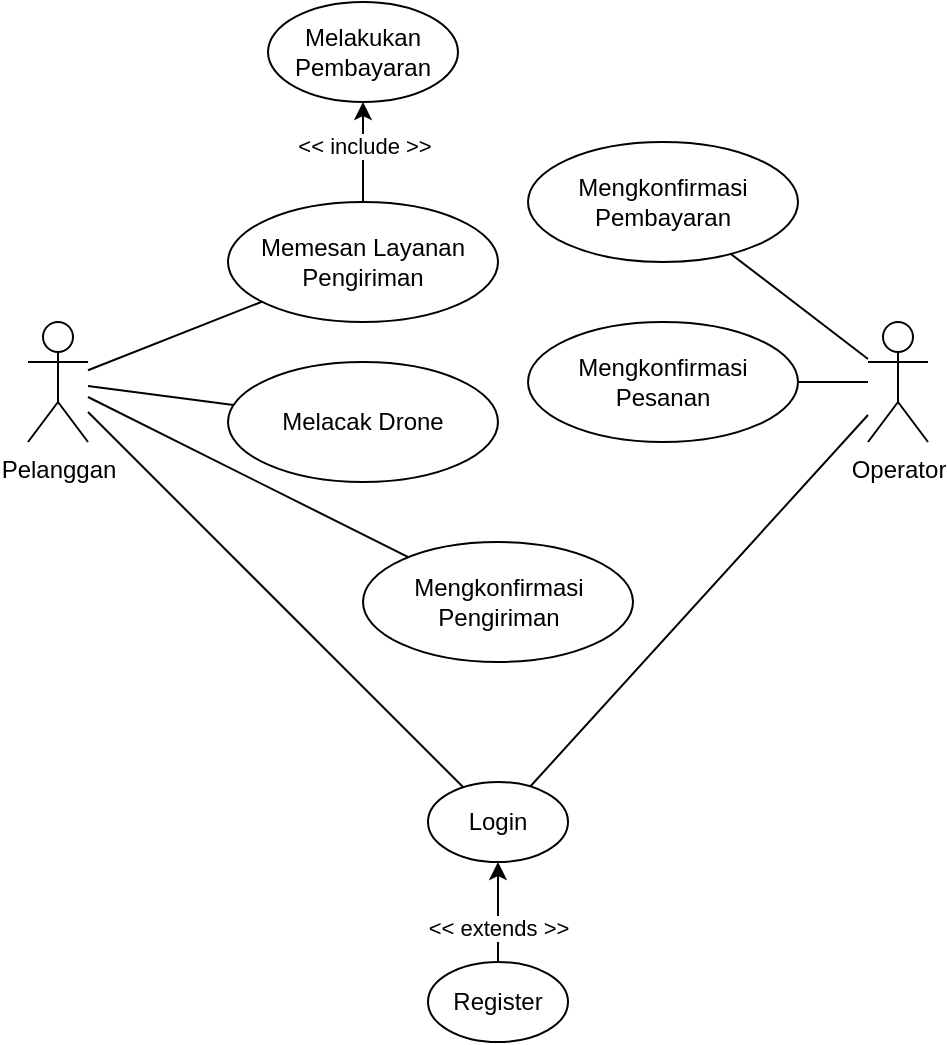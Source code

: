 <mxfile version="16.6.2" type="github">
  <diagram id="SY8f2uYRqJq_rNVQCiKN" name="Page-1">
    <mxGraphModel dx="981" dy="526" grid="1" gridSize="10" guides="1" tooltips="1" connect="1" arrows="1" fold="1" page="1" pageScale="1" pageWidth="850" pageHeight="1100" math="0" shadow="0">
      <root>
        <mxCell id="0" />
        <mxCell id="1" parent="0" />
        <mxCell id="3LM4pGPZjDS5GaEgwwwL-1" value="Pelanggan" style="shape=umlActor;verticalLabelPosition=bottom;verticalAlign=top;html=1;outlineConnect=0;" parent="1" vertex="1">
          <mxGeometry x="220" y="210" width="30" height="60" as="geometry" />
        </mxCell>
        <mxCell id="csZBV8AWnxr3gsY2NxTA-1" value="Operator" style="shape=umlActor;verticalLabelPosition=bottom;verticalAlign=top;html=1;outlineConnect=0;" vertex="1" parent="1">
          <mxGeometry x="640" y="210" width="30" height="60" as="geometry" />
        </mxCell>
        <mxCell id="csZBV8AWnxr3gsY2NxTA-3" value="Memesan Layanan Pengiriman" style="ellipse;whiteSpace=wrap;html=1;" vertex="1" parent="1">
          <mxGeometry x="320" y="150" width="135" height="60" as="geometry" />
        </mxCell>
        <mxCell id="csZBV8AWnxr3gsY2NxTA-4" value="Login" style="ellipse;whiteSpace=wrap;html=1;" vertex="1" parent="1">
          <mxGeometry x="420" y="440" width="70" height="40" as="geometry" />
        </mxCell>
        <mxCell id="csZBV8AWnxr3gsY2NxTA-6" value="Register" style="ellipse;whiteSpace=wrap;html=1;" vertex="1" parent="1">
          <mxGeometry x="420" y="530" width="70" height="40" as="geometry" />
        </mxCell>
        <mxCell id="csZBV8AWnxr3gsY2NxTA-7" value="" style="endArrow=classic;html=1;rounded=0;exitX=0.5;exitY=0;exitDx=0;exitDy=0;" edge="1" parent="1" source="csZBV8AWnxr3gsY2NxTA-6" target="csZBV8AWnxr3gsY2NxTA-4">
          <mxGeometry width="50" height="50" relative="1" as="geometry">
            <mxPoint x="420" y="490" as="sourcePoint" />
            <mxPoint x="470" y="440" as="targetPoint" />
          </mxGeometry>
        </mxCell>
        <mxCell id="csZBV8AWnxr3gsY2NxTA-8" value="&amp;lt;&amp;lt; extends &amp;gt;&amp;gt;" style="edgeLabel;html=1;align=center;verticalAlign=middle;resizable=0;points=[];" vertex="1" connectable="0" parent="csZBV8AWnxr3gsY2NxTA-7">
          <mxGeometry x="0.457" y="3" relative="1" as="geometry">
            <mxPoint x="3" y="19" as="offset" />
          </mxGeometry>
        </mxCell>
        <mxCell id="csZBV8AWnxr3gsY2NxTA-10" value="" style="endArrow=none;html=1;rounded=0;" edge="1" parent="1" source="csZBV8AWnxr3gsY2NxTA-4" target="3LM4pGPZjDS5GaEgwwwL-1">
          <mxGeometry width="50" height="50" relative="1" as="geometry">
            <mxPoint x="420" y="410" as="sourcePoint" />
            <mxPoint x="470" y="360" as="targetPoint" />
          </mxGeometry>
        </mxCell>
        <mxCell id="csZBV8AWnxr3gsY2NxTA-11" value="" style="endArrow=none;html=1;rounded=0;" edge="1" parent="1" source="csZBV8AWnxr3gsY2NxTA-4" target="csZBV8AWnxr3gsY2NxTA-1">
          <mxGeometry width="50" height="50" relative="1" as="geometry">
            <mxPoint x="415.734" y="353.303" as="sourcePoint" />
            <mxPoint x="300" y="253" as="targetPoint" />
          </mxGeometry>
        </mxCell>
        <mxCell id="csZBV8AWnxr3gsY2NxTA-12" value="" style="endArrow=none;html=1;rounded=0;" edge="1" parent="1" source="csZBV8AWnxr3gsY2NxTA-3" target="3LM4pGPZjDS5GaEgwwwL-1">
          <mxGeometry width="50" height="50" relative="1" as="geometry">
            <mxPoint x="443.236" y="354.337" as="sourcePoint" />
            <mxPoint x="300" y="250.833" as="targetPoint" />
          </mxGeometry>
        </mxCell>
        <mxCell id="csZBV8AWnxr3gsY2NxTA-13" value="Mengkonfirmasi Pesanan" style="ellipse;whiteSpace=wrap;html=1;" vertex="1" parent="1">
          <mxGeometry x="470" y="210" width="135" height="60" as="geometry" />
        </mxCell>
        <mxCell id="csZBV8AWnxr3gsY2NxTA-15" value="Melakukan Pembayaran" style="ellipse;whiteSpace=wrap;html=1;" vertex="1" parent="1">
          <mxGeometry x="340" y="50" width="95" height="50" as="geometry" />
        </mxCell>
        <mxCell id="csZBV8AWnxr3gsY2NxTA-17" value="" style="endArrow=classic;html=1;rounded=0;" edge="1" parent="1" source="csZBV8AWnxr3gsY2NxTA-3" target="csZBV8AWnxr3gsY2NxTA-15">
          <mxGeometry width="50" height="50" relative="1" as="geometry">
            <mxPoint x="470" y="550" as="sourcePoint" />
            <mxPoint x="470" y="500.0" as="targetPoint" />
          </mxGeometry>
        </mxCell>
        <mxCell id="csZBV8AWnxr3gsY2NxTA-18" value="&amp;lt;&amp;lt; include &amp;gt;&amp;gt;" style="edgeLabel;html=1;align=center;verticalAlign=middle;resizable=0;points=[];" vertex="1" connectable="0" parent="csZBV8AWnxr3gsY2NxTA-17">
          <mxGeometry x="0.457" y="3" relative="1" as="geometry">
            <mxPoint x="3" y="8" as="offset" />
          </mxGeometry>
        </mxCell>
        <mxCell id="csZBV8AWnxr3gsY2NxTA-19" value="" style="endArrow=none;html=1;rounded=0;" edge="1" parent="1" source="csZBV8AWnxr3gsY2NxTA-20" target="3LM4pGPZjDS5GaEgwwwL-1">
          <mxGeometry width="50" height="50" relative="1" as="geometry">
            <mxPoint x="390" y="250" as="sourcePoint" />
            <mxPoint x="260" y="243.684" as="targetPoint" />
          </mxGeometry>
        </mxCell>
        <mxCell id="csZBV8AWnxr3gsY2NxTA-20" value="Melacak Drone" style="ellipse;whiteSpace=wrap;html=1;" vertex="1" parent="1">
          <mxGeometry x="320" y="230" width="135" height="60" as="geometry" />
        </mxCell>
        <mxCell id="csZBV8AWnxr3gsY2NxTA-21" value="Mengkonfirmasi Pembayaran" style="ellipse;whiteSpace=wrap;html=1;" vertex="1" parent="1">
          <mxGeometry x="470" y="120" width="135" height="60" as="geometry" />
        </mxCell>
        <mxCell id="csZBV8AWnxr3gsY2NxTA-22" value="" style="endArrow=none;html=1;rounded=0;" edge="1" parent="1" source="csZBV8AWnxr3gsY2NxTA-13" target="csZBV8AWnxr3gsY2NxTA-1">
          <mxGeometry width="50" height="50" relative="1" as="geometry">
            <mxPoint x="485.294" y="462.01" as="sourcePoint" />
            <mxPoint x="650" y="267.692" as="targetPoint" />
          </mxGeometry>
        </mxCell>
        <mxCell id="csZBV8AWnxr3gsY2NxTA-23" value="" style="endArrow=none;html=1;rounded=0;" edge="1" parent="1" source="csZBV8AWnxr3gsY2NxTA-21" target="csZBV8AWnxr3gsY2NxTA-1">
          <mxGeometry width="50" height="50" relative="1" as="geometry">
            <mxPoint x="620.108" y="258.787" as="sourcePoint" />
            <mxPoint x="650" y="252.791" as="targetPoint" />
          </mxGeometry>
        </mxCell>
        <mxCell id="csZBV8AWnxr3gsY2NxTA-24" value="Mengkonfirmasi Pengiriman" style="ellipse;whiteSpace=wrap;html=1;" vertex="1" parent="1">
          <mxGeometry x="387.5" y="320" width="135" height="60" as="geometry" />
        </mxCell>
        <mxCell id="csZBV8AWnxr3gsY2NxTA-25" value="" style="endArrow=none;html=1;rounded=0;" edge="1" parent="1" source="csZBV8AWnxr3gsY2NxTA-24" target="3LM4pGPZjDS5GaEgwwwL-1">
          <mxGeometry width="50" height="50" relative="1" as="geometry">
            <mxPoint x="332.74" y="261.539" as="sourcePoint" />
            <mxPoint x="260" y="251.967" as="targetPoint" />
          </mxGeometry>
        </mxCell>
      </root>
    </mxGraphModel>
  </diagram>
</mxfile>
